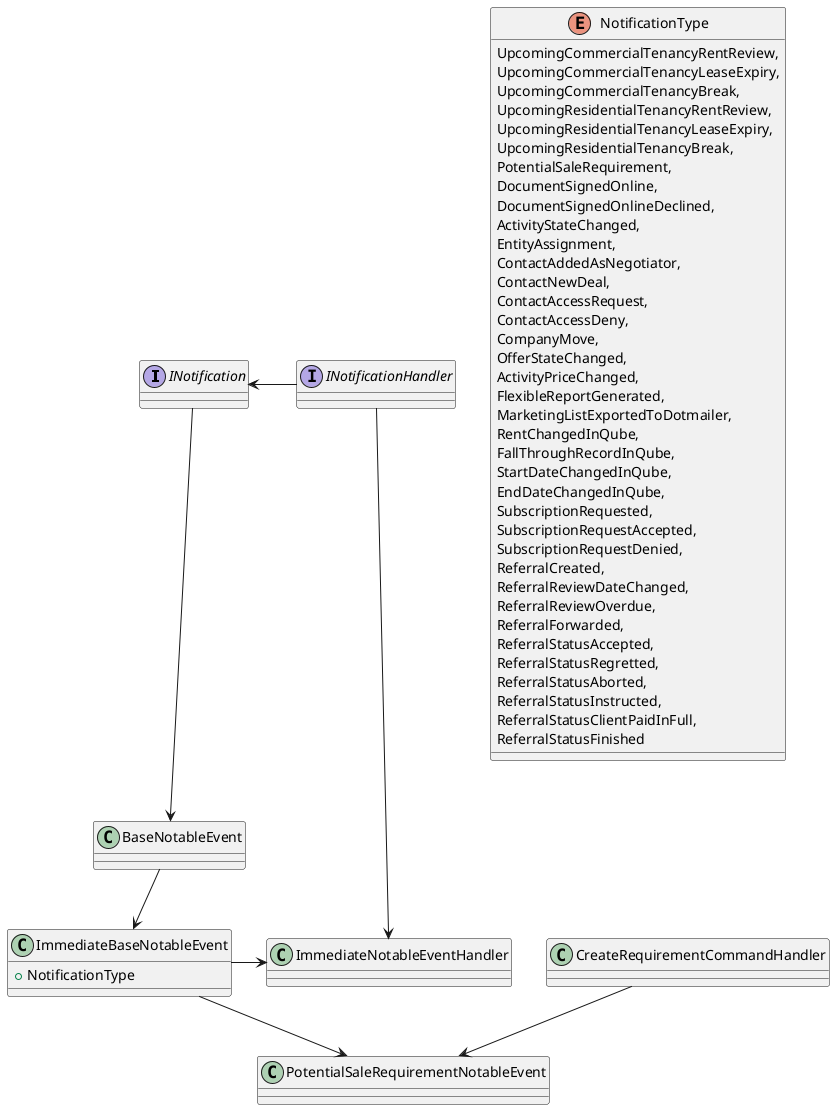 @startuml

interface INotification {}
Interface INotificationHandler{}
INotification <-right- INotificationHandler

class BaseNotableEvent {}
class ImmediateBaseNotableEvent {
    + NotificationType
}
INotification --> BaseNotableEvent
BaseNotableEvent --> ImmediateBaseNotableEvent

class ImmediateNotableEventHandler {}
INotificationHandler ---> ImmediateNotableEventHandler
ImmediateBaseNotableEvent -> ImmediateNotableEventHandler

'---------------------------
class CreateRequirementCommandHandler{}

class PotentialSaleRequirementNotableEvent {}

CreateRequirementCommandHandler --> PotentialSaleRequirementNotableEvent
ImmediateBaseNotableEvent --> PotentialSaleRequirementNotableEvent
'---------------------------

enum NotificationType
{
    UpcomingCommercialTenancyRentReview,
    UpcomingCommercialTenancyLeaseExpiry,
    UpcomingCommercialTenancyBreak,
    UpcomingResidentialTenancyRentReview,
    UpcomingResidentialTenancyLeaseExpiry,
    UpcomingResidentialTenancyBreak,
    PotentialSaleRequirement,
    DocumentSignedOnline,
    DocumentSignedOnlineDeclined,
    ActivityStateChanged,
    EntityAssignment,
    ContactAddedAsNegotiator,
    ContactNewDeal,
    ContactAccessRequest,
    ContactAccessDeny,
    CompanyMove,
    OfferStateChanged,
    ActivityPriceChanged,
    FlexibleReportGenerated,
    MarketingListExportedToDotmailer,
    RentChangedInQube,
    FallThroughRecordInQube,
    StartDateChangedInQube,
    EndDateChangedInQube,
    SubscriptionRequested,
    SubscriptionRequestAccepted,
    SubscriptionRequestDenied,
    ReferralCreated,
    ReferralReviewDateChanged,
    ReferralReviewOverdue,
    ReferralForwarded,
    ReferralStatusAccepted,
    ReferralStatusRegretted,
    ReferralStatusAborted,
    ReferralStatusInstructed,
    ReferralStatusClientPaidInFull,
    ReferralStatusFinished
}
@enduml
